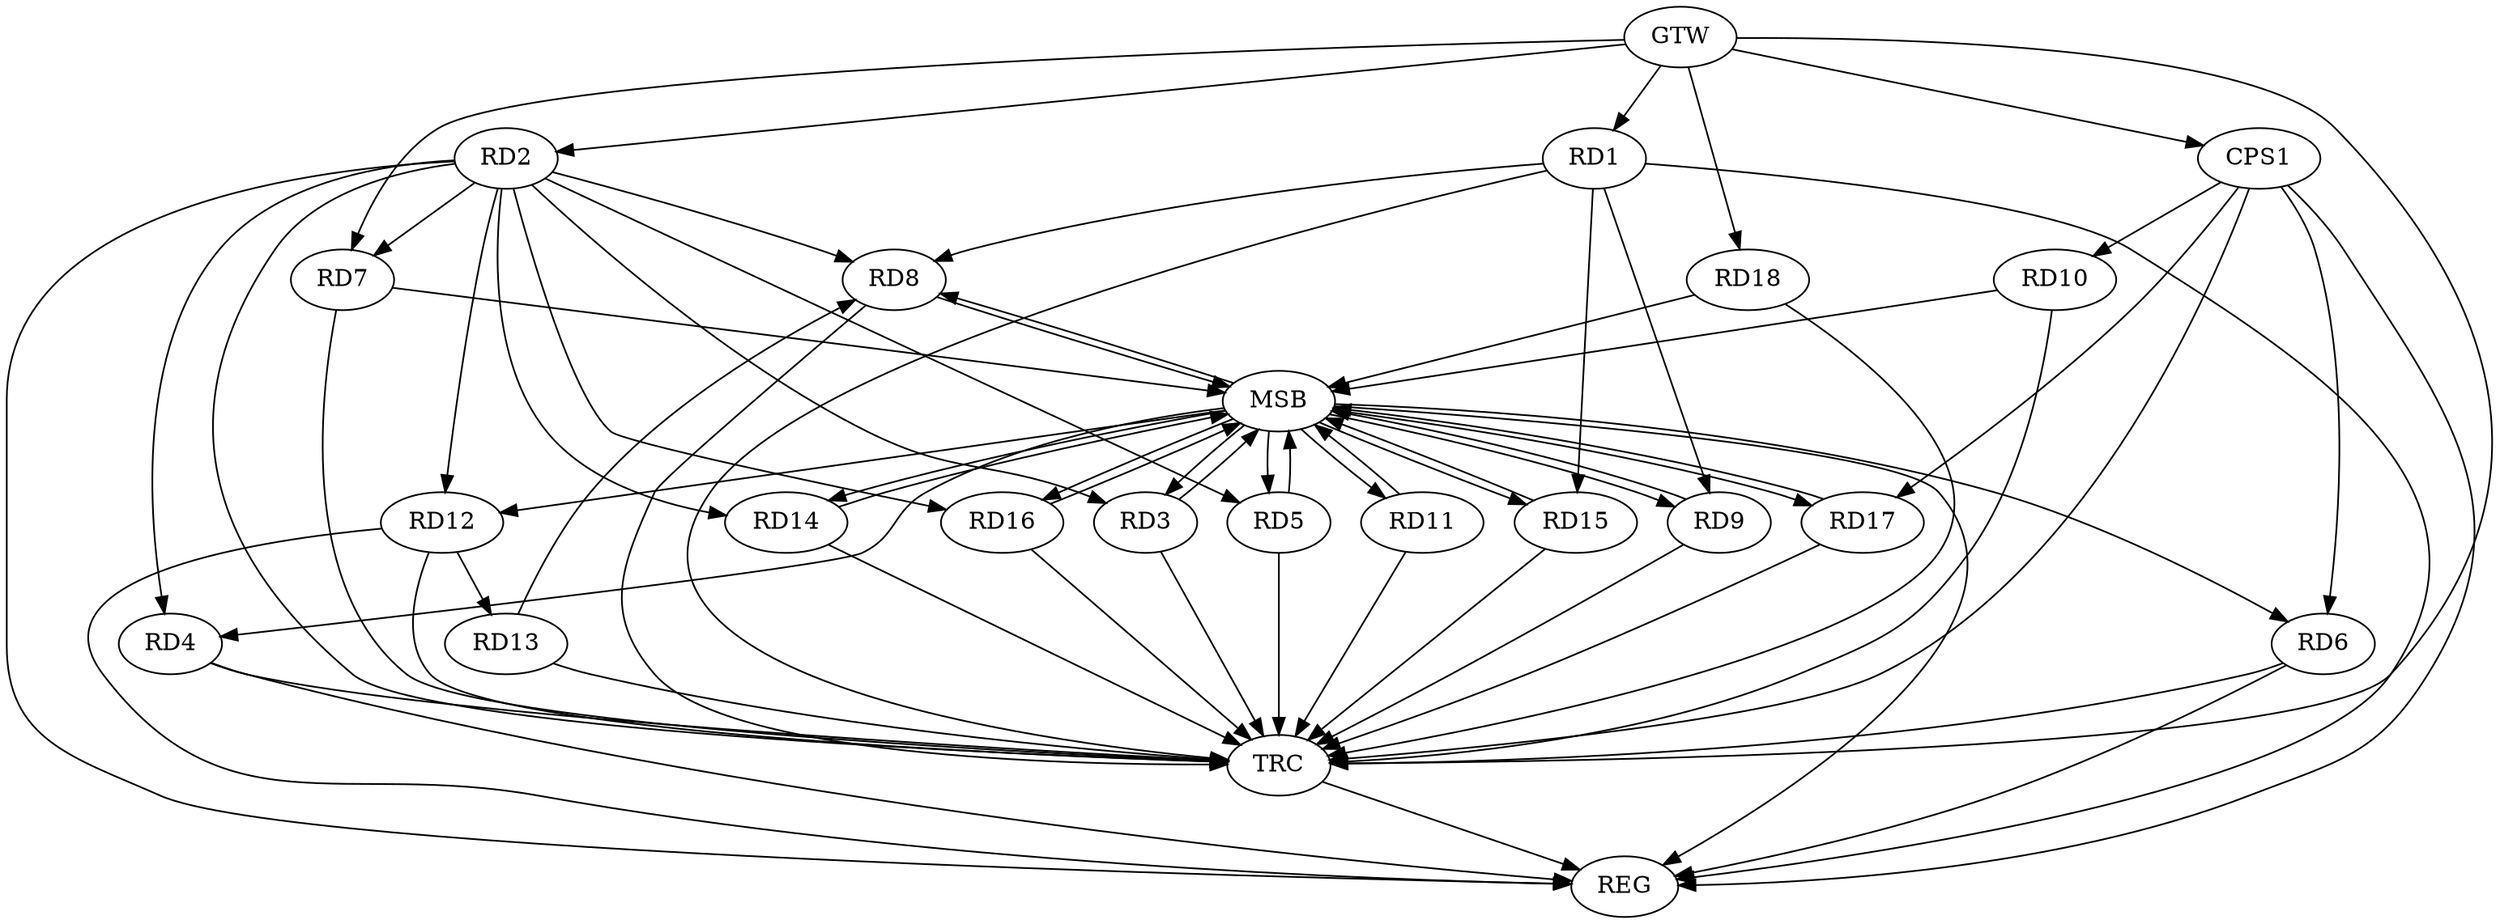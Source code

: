 strict digraph G {
  RD1 [ label="RD1" ];
  RD2 [ label="RD2" ];
  RD3 [ label="RD3" ];
  RD4 [ label="RD4" ];
  RD5 [ label="RD5" ];
  RD6 [ label="RD6" ];
  RD7 [ label="RD7" ];
  RD8 [ label="RD8" ];
  RD9 [ label="RD9" ];
  RD10 [ label="RD10" ];
  RD11 [ label="RD11" ];
  RD12 [ label="RD12" ];
  RD13 [ label="RD13" ];
  RD14 [ label="RD14" ];
  RD15 [ label="RD15" ];
  RD16 [ label="RD16" ];
  RD17 [ label="RD17" ];
  RD18 [ label="RD18" ];
  CPS1 [ label="CPS1" ];
  GTW [ label="GTW" ];
  REG [ label="REG" ];
  MSB [ label="MSB" ];
  TRC [ label="TRC" ];
  RD1 -> RD8;
  RD1 -> RD9;
  RD1 -> RD15;
  RD2 -> RD3;
  RD2 -> RD5;
  RD2 -> RD8;
  RD2 -> RD12;
  RD2 -> RD16;
  RD13 -> RD8;
  RD12 -> RD13;
  CPS1 -> RD6;
  CPS1 -> RD17;
  CPS1 -> RD10;
  GTW -> RD1;
  GTW -> RD2;
  GTW -> RD7;
  GTW -> RD18;
  GTW -> CPS1;
  RD1 -> REG;
  RD2 -> REG;
  RD4 -> REG;
  RD6 -> REG;
  RD12 -> REG;
  CPS1 -> REG;
  RD3 -> MSB;
  MSB -> RD4;
  MSB -> REG;
  RD5 -> MSB;
  MSB -> RD3;
  MSB -> RD9;
  MSB -> RD12;
  MSB -> RD17;
  RD7 -> MSB;
  MSB -> RD6;
  MSB -> RD14;
  RD8 -> MSB;
  MSB -> RD11;
  RD9 -> MSB;
  RD10 -> MSB;
  RD11 -> MSB;
  RD14 -> MSB;
  MSB -> RD16;
  RD15 -> MSB;
  MSB -> RD5;
  RD16 -> MSB;
  MSB -> RD15;
  RD17 -> MSB;
  RD18 -> MSB;
  MSB -> RD8;
  RD1 -> TRC;
  RD2 -> TRC;
  RD3 -> TRC;
  RD4 -> TRC;
  RD5 -> TRC;
  RD6 -> TRC;
  RD7 -> TRC;
  RD8 -> TRC;
  RD9 -> TRC;
  RD10 -> TRC;
  RD11 -> TRC;
  RD12 -> TRC;
  RD13 -> TRC;
  RD14 -> TRC;
  RD15 -> TRC;
  RD16 -> TRC;
  RD17 -> TRC;
  RD18 -> TRC;
  CPS1 -> TRC;
  GTW -> TRC;
  TRC -> REG;
  RD2 -> RD4;
  RD2 -> RD14;
  RD2 -> RD7;
}
